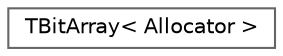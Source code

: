 digraph "Graphical Class Hierarchy"
{
 // INTERACTIVE_SVG=YES
 // LATEX_PDF_SIZE
  bgcolor="transparent";
  edge [fontname=Helvetica,fontsize=10,labelfontname=Helvetica,labelfontsize=10];
  node [fontname=Helvetica,fontsize=10,shape=box,height=0.2,width=0.4];
  rankdir="LR";
  Node0 [id="Node000000",label="TBitArray\< Allocator \>",height=0.2,width=0.4,color="grey40", fillcolor="white", style="filled",URL="$d5/d67/classTBitArray.html",tooltip="A dynamically sized bit array."];
}
